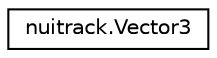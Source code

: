 digraph "Graphical Class Hierarchy"
{
  edge [fontname="Helvetica",fontsize="10",labelfontname="Helvetica",labelfontsize="10"];
  node [fontname="Helvetica",fontsize="10",shape=record];
  rankdir="LR";
  Node1 [label="nuitrack.Vector3",height=0.2,width=0.4,color="black", fillcolor="white", style="filled",URL="$structnuitrack_1_1Vector3.html"];
}
